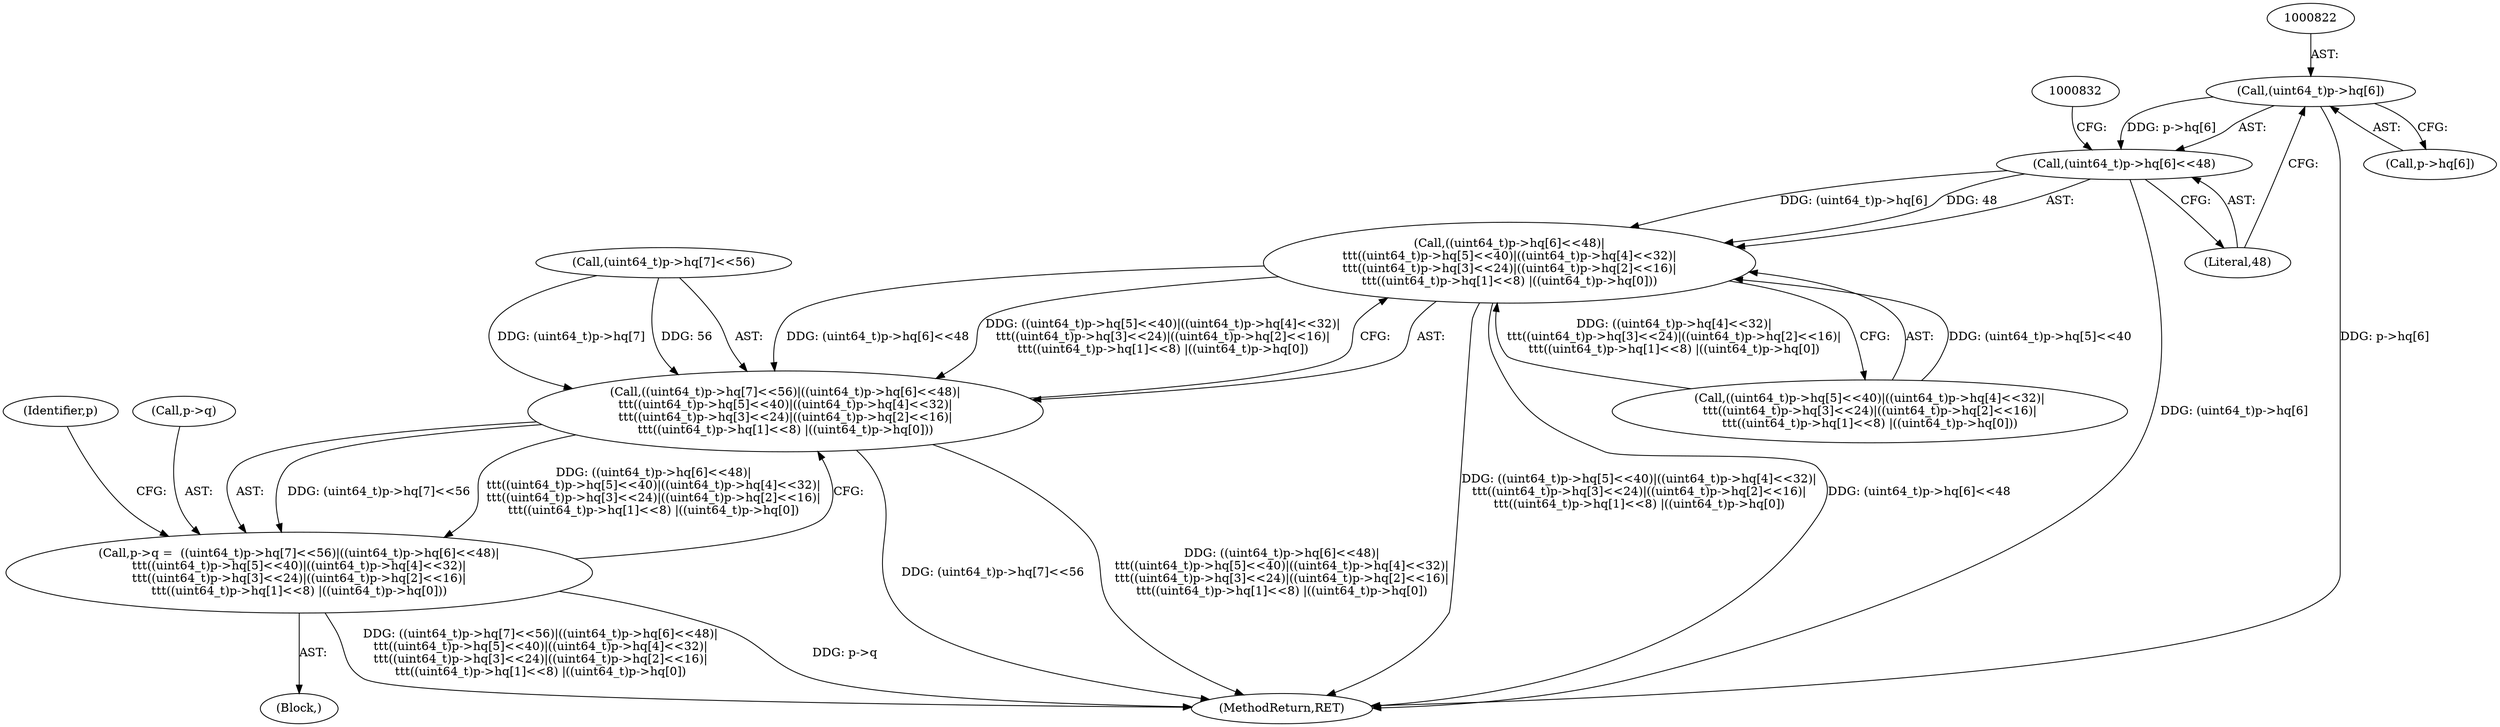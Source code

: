 digraph "0_file_27a14bc7ba285a0a5ebfdb55e54001aa11932b08@pointer" {
"1000821" [label="(Call,(uint64_t)p->hq[6])"];
"1000820" [label="(Call,(uint64_t)p->hq[6]<<48)"];
"1000819" [label="(Call,((uint64_t)p->hq[6]<<48)|\n\t\t\t((uint64_t)p->hq[5]<<40)|((uint64_t)p->hq[4]<<32)|\n\t\t\t((uint64_t)p->hq[3]<<24)|((uint64_t)p->hq[2]<<16)|\n\t\t\t((uint64_t)p->hq[1]<<8) |((uint64_t)p->hq[0]))"];
"1000809" [label="(Call,((uint64_t)p->hq[7]<<56)|((uint64_t)p->hq[6]<<48)|\n\t\t\t((uint64_t)p->hq[5]<<40)|((uint64_t)p->hq[4]<<32)|\n\t\t\t((uint64_t)p->hq[3]<<24)|((uint64_t)p->hq[2]<<16)|\n\t\t\t((uint64_t)p->hq[1]<<8) |((uint64_t)p->hq[0]))"];
"1000805" [label="(Call,p->q =  ((uint64_t)p->hq[7]<<56)|((uint64_t)p->hq[6]<<48)|\n\t\t\t((uint64_t)p->hq[5]<<40)|((uint64_t)p->hq[4]<<32)|\n\t\t\t((uint64_t)p->hq[3]<<24)|((uint64_t)p->hq[2]<<16)|\n\t\t\t((uint64_t)p->hq[1]<<8) |((uint64_t)p->hq[0]))"];
"1000823" [label="(Call,p->hq[6])"];
"1000805" [label="(Call,p->q =  ((uint64_t)p->hq[7]<<56)|((uint64_t)p->hq[6]<<48)|\n\t\t\t((uint64_t)p->hq[5]<<40)|((uint64_t)p->hq[4]<<32)|\n\t\t\t((uint64_t)p->hq[3]<<24)|((uint64_t)p->hq[2]<<16)|\n\t\t\t((uint64_t)p->hq[1]<<8) |((uint64_t)p->hq[0]))"];
"1000123" [label="(Block,)"];
"1000887" [label="(Identifier,p)"];
"1000821" [label="(Call,(uint64_t)p->hq[6])"];
"1000829" [label="(Call,((uint64_t)p->hq[5]<<40)|((uint64_t)p->hq[4]<<32)|\n\t\t\t((uint64_t)p->hq[3]<<24)|((uint64_t)p->hq[2]<<16)|\n\t\t\t((uint64_t)p->hq[1]<<8) |((uint64_t)p->hq[0]))"];
"1000820" [label="(Call,(uint64_t)p->hq[6]<<48)"];
"1000908" [label="(MethodReturn,RET)"];
"1000828" [label="(Literal,48)"];
"1000819" [label="(Call,((uint64_t)p->hq[6]<<48)|\n\t\t\t((uint64_t)p->hq[5]<<40)|((uint64_t)p->hq[4]<<32)|\n\t\t\t((uint64_t)p->hq[3]<<24)|((uint64_t)p->hq[2]<<16)|\n\t\t\t((uint64_t)p->hq[1]<<8) |((uint64_t)p->hq[0]))"];
"1000806" [label="(Call,p->q)"];
"1000809" [label="(Call,((uint64_t)p->hq[7]<<56)|((uint64_t)p->hq[6]<<48)|\n\t\t\t((uint64_t)p->hq[5]<<40)|((uint64_t)p->hq[4]<<32)|\n\t\t\t((uint64_t)p->hq[3]<<24)|((uint64_t)p->hq[2]<<16)|\n\t\t\t((uint64_t)p->hq[1]<<8) |((uint64_t)p->hq[0]))"];
"1000810" [label="(Call,(uint64_t)p->hq[7]<<56)"];
"1000821" -> "1000820"  [label="AST: "];
"1000821" -> "1000823"  [label="CFG: "];
"1000822" -> "1000821"  [label="AST: "];
"1000823" -> "1000821"  [label="AST: "];
"1000828" -> "1000821"  [label="CFG: "];
"1000821" -> "1000908"  [label="DDG: p->hq[6]"];
"1000821" -> "1000820"  [label="DDG: p->hq[6]"];
"1000820" -> "1000819"  [label="AST: "];
"1000820" -> "1000828"  [label="CFG: "];
"1000828" -> "1000820"  [label="AST: "];
"1000832" -> "1000820"  [label="CFG: "];
"1000820" -> "1000908"  [label="DDG: (uint64_t)p->hq[6]"];
"1000820" -> "1000819"  [label="DDG: (uint64_t)p->hq[6]"];
"1000820" -> "1000819"  [label="DDG: 48"];
"1000819" -> "1000809"  [label="AST: "];
"1000819" -> "1000829"  [label="CFG: "];
"1000829" -> "1000819"  [label="AST: "];
"1000809" -> "1000819"  [label="CFG: "];
"1000819" -> "1000908"  [label="DDG: ((uint64_t)p->hq[5]<<40)|((uint64_t)p->hq[4]<<32)|\n\t\t\t((uint64_t)p->hq[3]<<24)|((uint64_t)p->hq[2]<<16)|\n\t\t\t((uint64_t)p->hq[1]<<8) |((uint64_t)p->hq[0])"];
"1000819" -> "1000908"  [label="DDG: (uint64_t)p->hq[6]<<48"];
"1000819" -> "1000809"  [label="DDG: (uint64_t)p->hq[6]<<48"];
"1000819" -> "1000809"  [label="DDG: ((uint64_t)p->hq[5]<<40)|((uint64_t)p->hq[4]<<32)|\n\t\t\t((uint64_t)p->hq[3]<<24)|((uint64_t)p->hq[2]<<16)|\n\t\t\t((uint64_t)p->hq[1]<<8) |((uint64_t)p->hq[0])"];
"1000829" -> "1000819"  [label="DDG: (uint64_t)p->hq[5]<<40"];
"1000829" -> "1000819"  [label="DDG: ((uint64_t)p->hq[4]<<32)|\n\t\t\t((uint64_t)p->hq[3]<<24)|((uint64_t)p->hq[2]<<16)|\n\t\t\t((uint64_t)p->hq[1]<<8) |((uint64_t)p->hq[0])"];
"1000809" -> "1000805"  [label="AST: "];
"1000810" -> "1000809"  [label="AST: "];
"1000805" -> "1000809"  [label="CFG: "];
"1000809" -> "1000908"  [label="DDG: (uint64_t)p->hq[7]<<56"];
"1000809" -> "1000908"  [label="DDG: ((uint64_t)p->hq[6]<<48)|\n\t\t\t((uint64_t)p->hq[5]<<40)|((uint64_t)p->hq[4]<<32)|\n\t\t\t((uint64_t)p->hq[3]<<24)|((uint64_t)p->hq[2]<<16)|\n\t\t\t((uint64_t)p->hq[1]<<8) |((uint64_t)p->hq[0])"];
"1000809" -> "1000805"  [label="DDG: (uint64_t)p->hq[7]<<56"];
"1000809" -> "1000805"  [label="DDG: ((uint64_t)p->hq[6]<<48)|\n\t\t\t((uint64_t)p->hq[5]<<40)|((uint64_t)p->hq[4]<<32)|\n\t\t\t((uint64_t)p->hq[3]<<24)|((uint64_t)p->hq[2]<<16)|\n\t\t\t((uint64_t)p->hq[1]<<8) |((uint64_t)p->hq[0])"];
"1000810" -> "1000809"  [label="DDG: (uint64_t)p->hq[7]"];
"1000810" -> "1000809"  [label="DDG: 56"];
"1000805" -> "1000123"  [label="AST: "];
"1000806" -> "1000805"  [label="AST: "];
"1000887" -> "1000805"  [label="CFG: "];
"1000805" -> "1000908"  [label="DDG: p->q"];
"1000805" -> "1000908"  [label="DDG: ((uint64_t)p->hq[7]<<56)|((uint64_t)p->hq[6]<<48)|\n\t\t\t((uint64_t)p->hq[5]<<40)|((uint64_t)p->hq[4]<<32)|\n\t\t\t((uint64_t)p->hq[3]<<24)|((uint64_t)p->hq[2]<<16)|\n\t\t\t((uint64_t)p->hq[1]<<8) |((uint64_t)p->hq[0])"];
}
